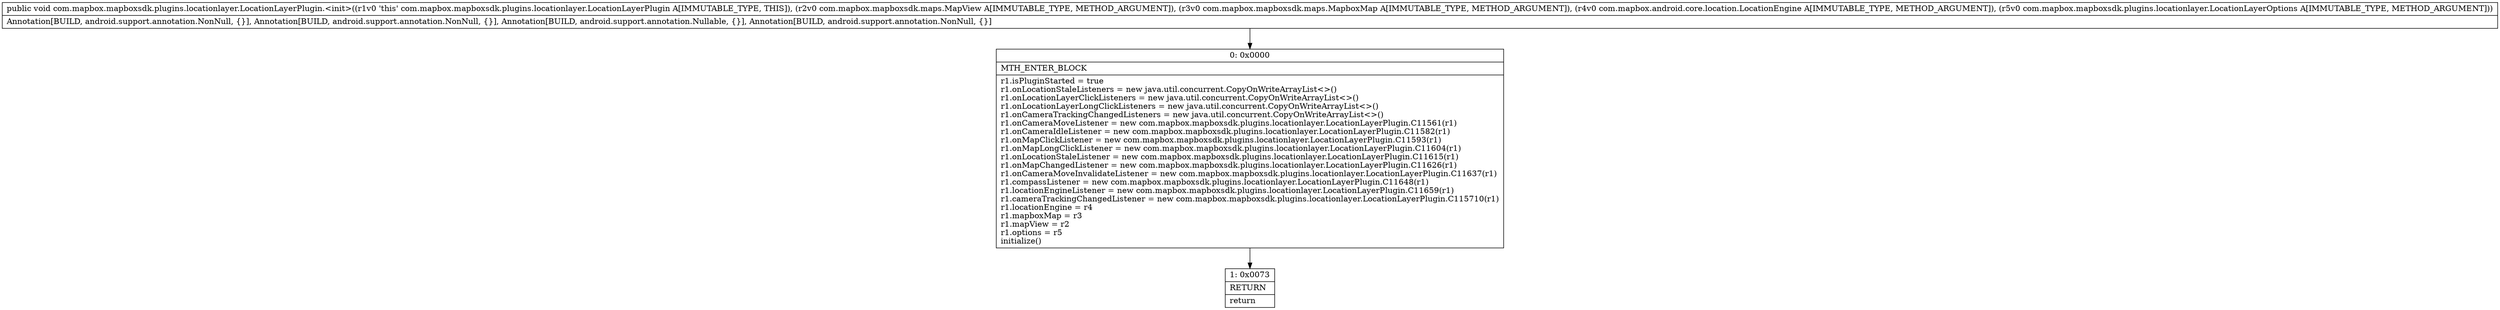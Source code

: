 digraph "CFG forcom.mapbox.mapboxsdk.plugins.locationlayer.LocationLayerPlugin.\<init\>(Lcom\/mapbox\/mapboxsdk\/maps\/MapView;Lcom\/mapbox\/mapboxsdk\/maps\/MapboxMap;Lcom\/mapbox\/android\/core\/location\/LocationEngine;Lcom\/mapbox\/mapboxsdk\/plugins\/locationlayer\/LocationLayerOptions;)V" {
Node_0 [shape=record,label="{0\:\ 0x0000|MTH_ENTER_BLOCK\l|r1.isPluginStarted = true\lr1.onLocationStaleListeners = new java.util.concurrent.CopyOnWriteArrayList\<\>()\lr1.onLocationLayerClickListeners = new java.util.concurrent.CopyOnWriteArrayList\<\>()\lr1.onLocationLayerLongClickListeners = new java.util.concurrent.CopyOnWriteArrayList\<\>()\lr1.onCameraTrackingChangedListeners = new java.util.concurrent.CopyOnWriteArrayList\<\>()\lr1.onCameraMoveListener = new com.mapbox.mapboxsdk.plugins.locationlayer.LocationLayerPlugin.C11561(r1)\lr1.onCameraIdleListener = new com.mapbox.mapboxsdk.plugins.locationlayer.LocationLayerPlugin.C11582(r1)\lr1.onMapClickListener = new com.mapbox.mapboxsdk.plugins.locationlayer.LocationLayerPlugin.C11593(r1)\lr1.onMapLongClickListener = new com.mapbox.mapboxsdk.plugins.locationlayer.LocationLayerPlugin.C11604(r1)\lr1.onLocationStaleListener = new com.mapbox.mapboxsdk.plugins.locationlayer.LocationLayerPlugin.C11615(r1)\lr1.onMapChangedListener = new com.mapbox.mapboxsdk.plugins.locationlayer.LocationLayerPlugin.C11626(r1)\lr1.onCameraMoveInvalidateListener = new com.mapbox.mapboxsdk.plugins.locationlayer.LocationLayerPlugin.C11637(r1)\lr1.compassListener = new com.mapbox.mapboxsdk.plugins.locationlayer.LocationLayerPlugin.C11648(r1)\lr1.locationEngineListener = new com.mapbox.mapboxsdk.plugins.locationlayer.LocationLayerPlugin.C11659(r1)\lr1.cameraTrackingChangedListener = new com.mapbox.mapboxsdk.plugins.locationlayer.LocationLayerPlugin.C115710(r1)\lr1.locationEngine = r4\lr1.mapboxMap = r3\lr1.mapView = r2\lr1.options = r5\linitialize()\l}"];
Node_1 [shape=record,label="{1\:\ 0x0073|RETURN\l|return\l}"];
MethodNode[shape=record,label="{public void com.mapbox.mapboxsdk.plugins.locationlayer.LocationLayerPlugin.\<init\>((r1v0 'this' com.mapbox.mapboxsdk.plugins.locationlayer.LocationLayerPlugin A[IMMUTABLE_TYPE, THIS]), (r2v0 com.mapbox.mapboxsdk.maps.MapView A[IMMUTABLE_TYPE, METHOD_ARGUMENT]), (r3v0 com.mapbox.mapboxsdk.maps.MapboxMap A[IMMUTABLE_TYPE, METHOD_ARGUMENT]), (r4v0 com.mapbox.android.core.location.LocationEngine A[IMMUTABLE_TYPE, METHOD_ARGUMENT]), (r5v0 com.mapbox.mapboxsdk.plugins.locationlayer.LocationLayerOptions A[IMMUTABLE_TYPE, METHOD_ARGUMENT]))  | Annotation[BUILD, android.support.annotation.NonNull, \{\}], Annotation[BUILD, android.support.annotation.NonNull, \{\}], Annotation[BUILD, android.support.annotation.Nullable, \{\}], Annotation[BUILD, android.support.annotation.NonNull, \{\}]\l}"];
MethodNode -> Node_0;
Node_0 -> Node_1;
}

